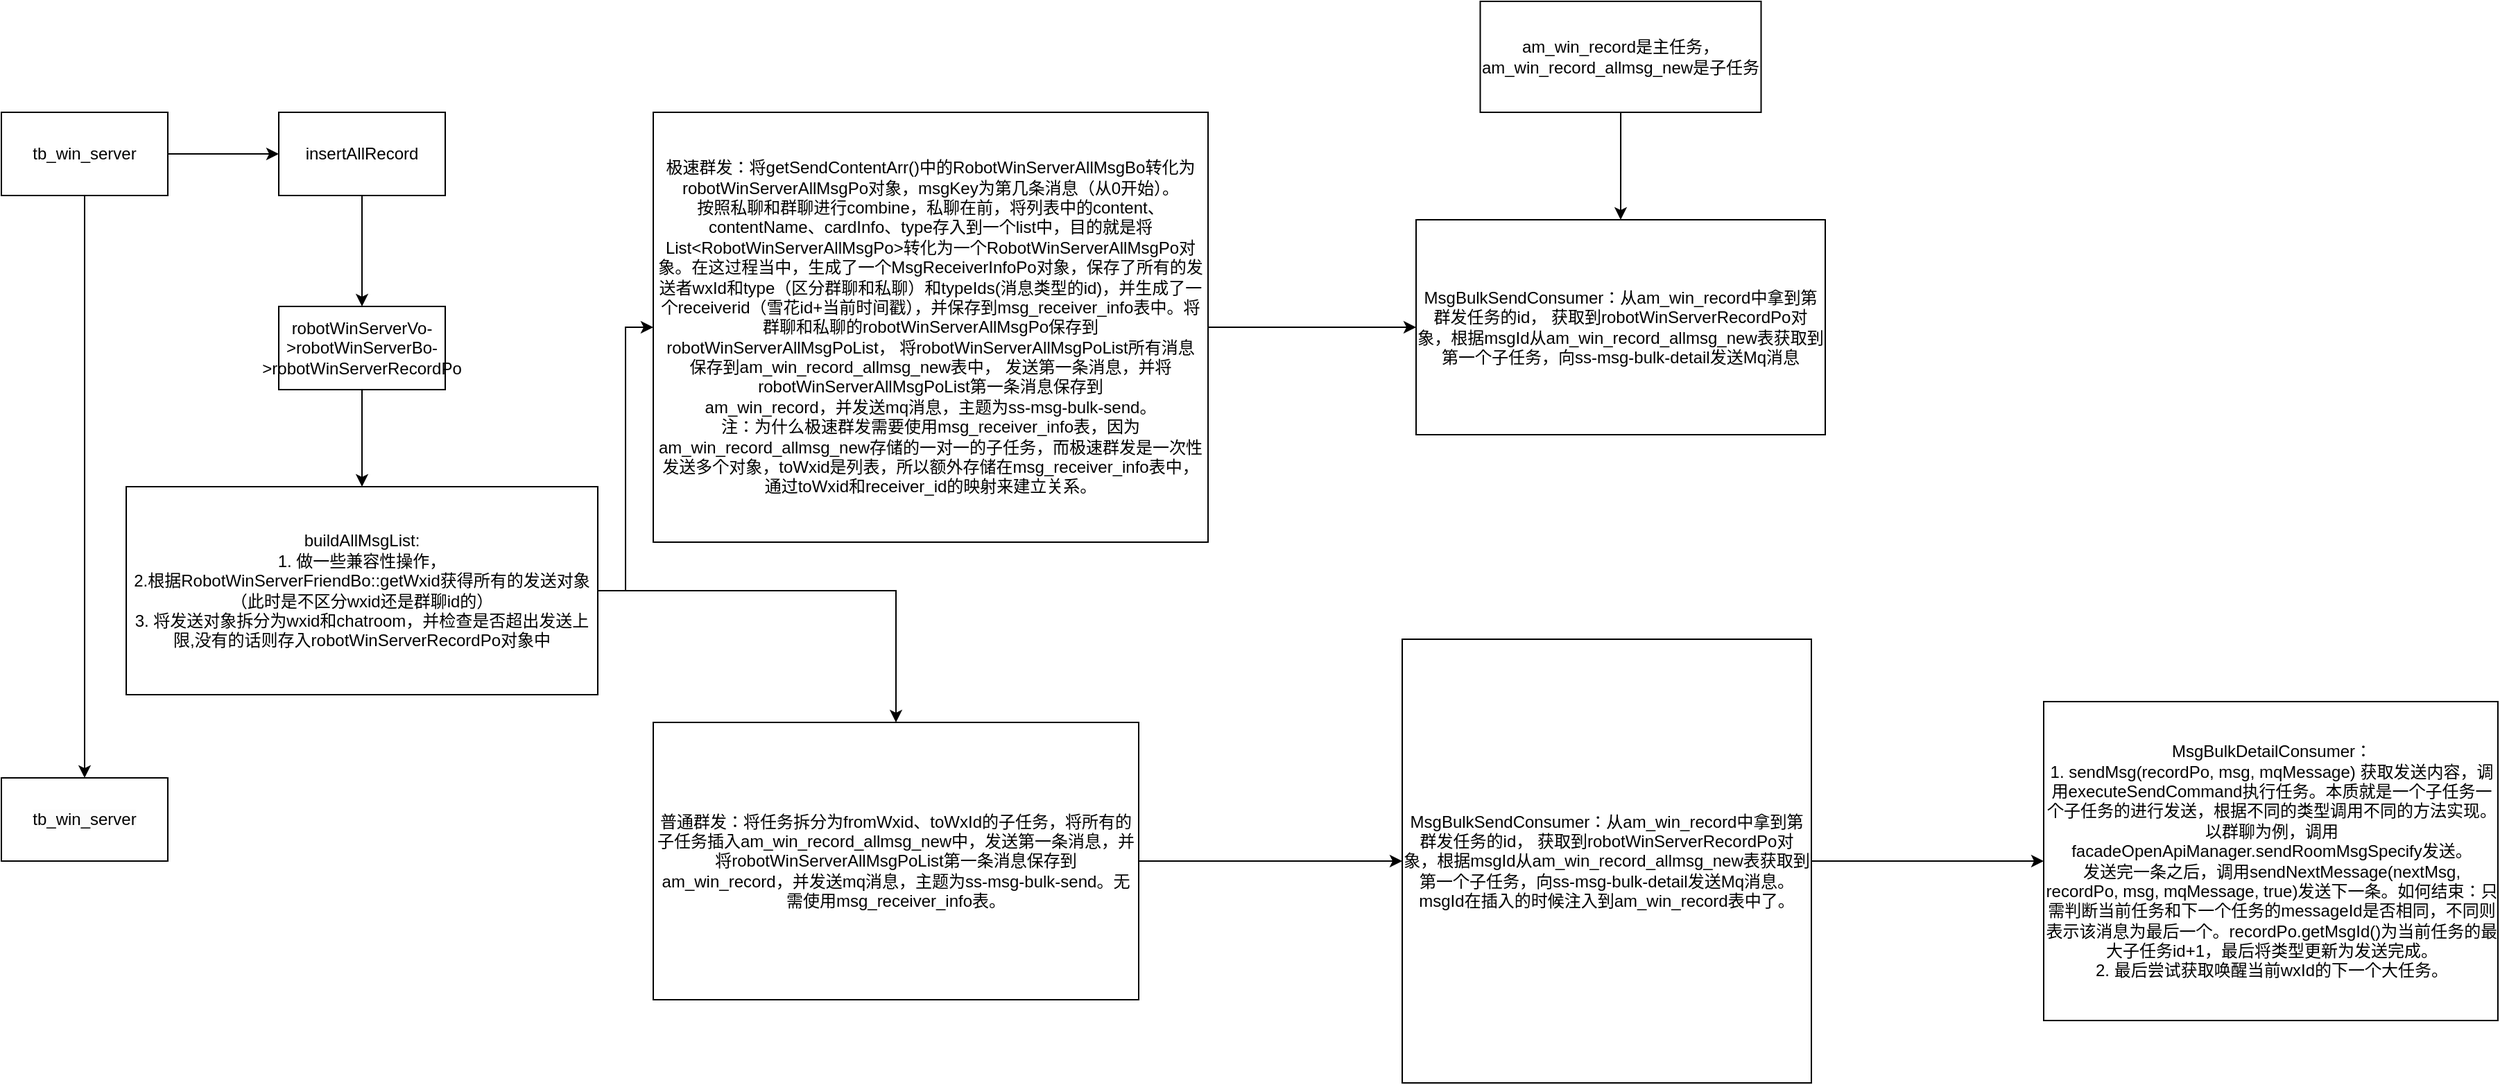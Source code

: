 <mxfile version="21.6.8" type="github">
  <diagram name="第 1 页" id="kBad3HrkxAW1cUTBmK3s">
    <mxGraphModel dx="1674" dy="822" grid="1" gridSize="10" guides="1" tooltips="1" connect="1" arrows="1" fold="1" page="1" pageScale="1" pageWidth="1169" pageHeight="827" math="0" shadow="0">
      <root>
        <mxCell id="0" />
        <mxCell id="1" parent="0" />
        <mxCell id="H_QHMIvUXthHlk2gzlsp-3" value="" style="edgeStyle=orthogonalEdgeStyle;rounded=0;orthogonalLoop=1;jettySize=auto;html=1;" edge="1" parent="1" source="H_QHMIvUXthHlk2gzlsp-1" target="H_QHMIvUXthHlk2gzlsp-2">
          <mxGeometry relative="1" as="geometry" />
        </mxCell>
        <mxCell id="H_QHMIvUXthHlk2gzlsp-5" value="" style="edgeStyle=orthogonalEdgeStyle;rounded=0;orthogonalLoop=1;jettySize=auto;html=1;" edge="1" parent="1" source="H_QHMIvUXthHlk2gzlsp-1" target="H_QHMIvUXthHlk2gzlsp-4">
          <mxGeometry relative="1" as="geometry" />
        </mxCell>
        <mxCell id="H_QHMIvUXthHlk2gzlsp-1" value="tb_win_server" style="rounded=0;whiteSpace=wrap;html=1;" vertex="1" parent="1">
          <mxGeometry x="60" y="180" width="120" height="60" as="geometry" />
        </mxCell>
        <mxCell id="H_QHMIvUXthHlk2gzlsp-2" value="&lt;meta charset=&quot;utf-8&quot;&gt;&lt;span style=&quot;color: rgb(0, 0, 0); font-family: Helvetica; font-size: 12px; font-style: normal; font-variant-ligatures: normal; font-variant-caps: normal; font-weight: 400; letter-spacing: normal; orphans: 2; text-align: center; text-indent: 0px; text-transform: none; widows: 2; word-spacing: 0px; -webkit-text-stroke-width: 0px; background-color: rgb(251, 251, 251); text-decoration-thickness: initial; text-decoration-style: initial; text-decoration-color: initial; float: none; display: inline !important;&quot;&gt;tb_win_server&lt;/span&gt;" style="whiteSpace=wrap;html=1;rounded=0;" vertex="1" parent="1">
          <mxGeometry x="60" y="660" width="120" height="60" as="geometry" />
        </mxCell>
        <mxCell id="H_QHMIvUXthHlk2gzlsp-7" value="" style="edgeStyle=orthogonalEdgeStyle;rounded=0;orthogonalLoop=1;jettySize=auto;html=1;" edge="1" parent="1" source="H_QHMIvUXthHlk2gzlsp-4" target="H_QHMIvUXthHlk2gzlsp-6">
          <mxGeometry relative="1" as="geometry" />
        </mxCell>
        <mxCell id="H_QHMIvUXthHlk2gzlsp-4" value="insertAllRecord" style="whiteSpace=wrap;html=1;rounded=0;" vertex="1" parent="1">
          <mxGeometry x="260" y="180" width="120" height="60" as="geometry" />
        </mxCell>
        <mxCell id="H_QHMIvUXthHlk2gzlsp-9" value="" style="edgeStyle=orthogonalEdgeStyle;rounded=0;orthogonalLoop=1;jettySize=auto;html=1;" edge="1" parent="1" source="H_QHMIvUXthHlk2gzlsp-6" target="H_QHMIvUXthHlk2gzlsp-8">
          <mxGeometry relative="1" as="geometry" />
        </mxCell>
        <mxCell id="H_QHMIvUXthHlk2gzlsp-6" value="robotWinServerVo-&amp;gt;robotWinServerBo-&amp;gt;robotWinServerRecordPo" style="whiteSpace=wrap;html=1;rounded=0;" vertex="1" parent="1">
          <mxGeometry x="260" y="320" width="120" height="60" as="geometry" />
        </mxCell>
        <mxCell id="H_QHMIvUXthHlk2gzlsp-11" value="" style="edgeStyle=orthogonalEdgeStyle;rounded=0;orthogonalLoop=1;jettySize=auto;html=1;" edge="1" parent="1" source="H_QHMIvUXthHlk2gzlsp-8" target="H_QHMIvUXthHlk2gzlsp-10">
          <mxGeometry relative="1" as="geometry" />
        </mxCell>
        <mxCell id="H_QHMIvUXthHlk2gzlsp-13" value="" style="edgeStyle=orthogonalEdgeStyle;rounded=0;orthogonalLoop=1;jettySize=auto;html=1;" edge="1" parent="1" source="H_QHMIvUXthHlk2gzlsp-8" target="H_QHMIvUXthHlk2gzlsp-12">
          <mxGeometry relative="1" as="geometry" />
        </mxCell>
        <mxCell id="H_QHMIvUXthHlk2gzlsp-8" value="buildAllMsgList:&lt;br&gt;1. 做一些兼容性操作，&lt;br&gt;2.根据RobotWinServerFriendBo::getWxid获得所有的发送对象（此时是不区分wxid还是群聊id的）&lt;br&gt;3. 将发送对象拆分为wxid和chatroom，并检查是否超出发送上限,没有的话则存入robotWinServerRecordPo对象中&lt;br&gt;" style="whiteSpace=wrap;html=1;rounded=0;" vertex="1" parent="1">
          <mxGeometry x="150" y="450" width="340" height="150" as="geometry" />
        </mxCell>
        <mxCell id="H_QHMIvUXthHlk2gzlsp-15" value="" style="edgeStyle=orthogonalEdgeStyle;rounded=0;orthogonalLoop=1;jettySize=auto;html=1;" edge="1" parent="1" source="H_QHMIvUXthHlk2gzlsp-10" target="H_QHMIvUXthHlk2gzlsp-14">
          <mxGeometry relative="1" as="geometry" />
        </mxCell>
        <mxCell id="H_QHMIvUXthHlk2gzlsp-10" value="极速群发：将getSendContentArr()中的RobotWinServerAllMsgBo&lt;span style=&quot;background-color: initial;&quot;&gt;转化为&lt;/span&gt;&lt;span style=&quot;background-color: initial;&quot;&gt;robotWinServerAllMsgPo对象，&lt;/span&gt;msgKey为第几条消息（从0开始）。&lt;br&gt;按照私聊和群聊进行combine，私聊在前，将列表中的content、contentName、cardInfo、type存入到一个list中，目的就是将List&amp;lt;RobotWinServerAllMsgPo&amp;gt;转化为一个RobotWinServerAllMsgPo对象。在这过程当中，生成了一个MsgReceiverInfoPo对象，保存了所有的发送者wxId和type（区分群聊和私聊）和typeIds(消息类型的id)，并生成了一个receiverid（雪花id+当前时间戳），并保存到msg_receiver_info表中。将群聊和私聊的robotWinServerAllMsgPo保存到robotWinServerAllMsgPoList， 将robotWinServerAllMsgPoList所有消息&lt;br&gt;保存到am_win_record_allmsg_new表中， 发送第一条消息，并将robotWinServerAllMsgPoList第一条消息保存到&lt;br&gt;am_win_record，并发送mq消息，主题为ss-msg-bulk-send。&lt;br&gt;注：为什么极速群发需要使用msg_receiver_info表，因为am_win_record_allmsg_new存储的一对一的子任务，而极速群发是一次性发送多个对象，toWxid是列表，所以额外存储在msg_receiver_info表中，通过toWxid和receiver_id的映射来建立关系。" style="whiteSpace=wrap;html=1;rounded=0;" vertex="1" parent="1">
          <mxGeometry x="530" y="180" width="400" height="310" as="geometry" />
        </mxCell>
        <mxCell id="H_QHMIvUXthHlk2gzlsp-17" value="" style="edgeStyle=orthogonalEdgeStyle;rounded=0;orthogonalLoop=1;jettySize=auto;html=1;" edge="1" parent="1" source="H_QHMIvUXthHlk2gzlsp-12" target="H_QHMIvUXthHlk2gzlsp-16">
          <mxGeometry relative="1" as="geometry" />
        </mxCell>
        <mxCell id="H_QHMIvUXthHlk2gzlsp-12" value="普通群发：将任务拆分为fromWxid、toWxId的子任务，将所有的子任务插入am_win_record_allmsg_new中，发送第一条消息，并将robotWinServerAllMsgPoList第一条消息保存到&lt;br style=&quot;border-color: var(--border-color);&quot;&gt;am_win_record，并发送mq消息，主题为ss-msg-bulk-send。无需使用msg_receiver_info表。" style="whiteSpace=wrap;html=1;rounded=0;" vertex="1" parent="1">
          <mxGeometry x="530" y="620" width="350" height="200" as="geometry" />
        </mxCell>
        <mxCell id="H_QHMIvUXthHlk2gzlsp-14" value="MsgBulkSendConsumer：从am_win_record中拿到第群发任务的id， 获取到robotWinServerRecordPo对象，根据msgId从am_win_record_allmsg_new表获取到第一个子任务，向ss-msg-bulk-detail发送Mq消息" style="whiteSpace=wrap;html=1;rounded=0;" vertex="1" parent="1">
          <mxGeometry x="1080" y="257.5" width="295" height="155" as="geometry" />
        </mxCell>
        <mxCell id="H_QHMIvUXthHlk2gzlsp-19" value="" style="edgeStyle=orthogonalEdgeStyle;rounded=0;orthogonalLoop=1;jettySize=auto;html=1;" edge="1" parent="1" source="H_QHMIvUXthHlk2gzlsp-16" target="H_QHMIvUXthHlk2gzlsp-18">
          <mxGeometry relative="1" as="geometry" />
        </mxCell>
        <mxCell id="H_QHMIvUXthHlk2gzlsp-16" value="MsgBulkSendConsumer：从am_win_record中拿到第群发任务的id， 获取到robotWinServerRecordPo对象，根据msgId从am_win_record_allmsg_new表获取到第一个子任务，向ss-msg-bulk-detail发送Mq消息。&lt;br&gt;msgId在插入的时候注入到am_win_record表中了。" style="whiteSpace=wrap;html=1;rounded=0;" vertex="1" parent="1">
          <mxGeometry x="1070" y="560" width="295" height="320" as="geometry" />
        </mxCell>
        <mxCell id="H_QHMIvUXthHlk2gzlsp-18" value="MsgBulkDetailConsumer：&lt;br&gt;1. sendMsg(recordPo, msg, mqMessage) 获取发送内容，调用executeSendCommand执行任务。本质就是一个子任务一个子任务的进行发送，根据不同的类型调用不同的方法实现。以群聊为例，调用facadeOpenApiManager.sendRoomMsgSpecify发送。&lt;br&gt;发送完一条之后，调用sendNextMessage(nextMsg, recordPo, msg, mqMessage, true)发送下一条。如何结束：只需判断当前任务和下一个任务的messageId是否相同，不同则表示该消息为最后一个。recordPo.getMsgId()为当前任务的最大子任务id+1，最后将类型更新为发送完成。&lt;br&gt;2. 最后尝试获取唤醒当前wxId的下一个大任务。" style="whiteSpace=wrap;html=1;rounded=0;" vertex="1" parent="1">
          <mxGeometry x="1532.5" y="605" width="327.5" height="230" as="geometry" />
        </mxCell>
        <mxCell id="H_QHMIvUXthHlk2gzlsp-21" value="" style="edgeStyle=orthogonalEdgeStyle;rounded=0;orthogonalLoop=1;jettySize=auto;html=1;" edge="1" parent="1" source="H_QHMIvUXthHlk2gzlsp-20" target="H_QHMIvUXthHlk2gzlsp-14">
          <mxGeometry relative="1" as="geometry" />
        </mxCell>
        <mxCell id="H_QHMIvUXthHlk2gzlsp-20" value="am_win_record是主任务，am_win_record_allmsg_new是子任务" style="whiteSpace=wrap;html=1;" vertex="1" parent="1">
          <mxGeometry x="1126.25" y="100" width="202.5" height="80" as="geometry" />
        </mxCell>
      </root>
    </mxGraphModel>
  </diagram>
</mxfile>
